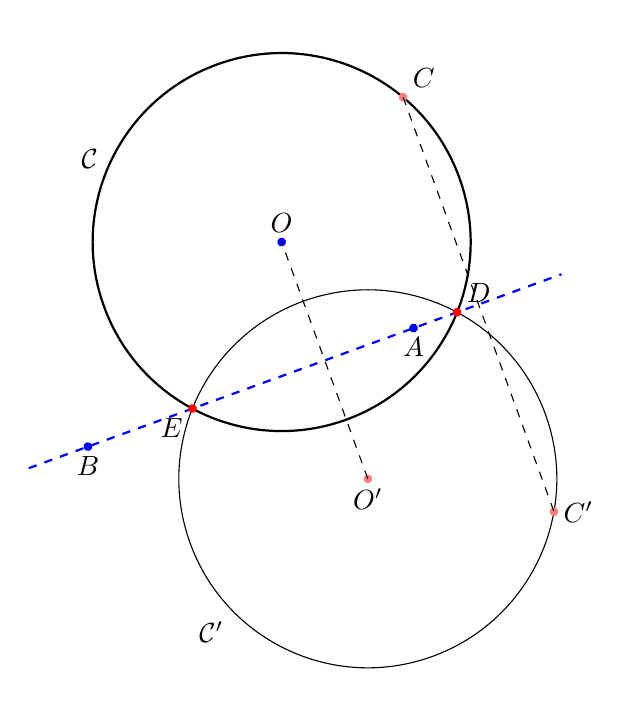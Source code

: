 \begin{tikzpicture}[scale=0.4]


\begin{scope}[rotate=-70]

       \draw (4,0) circle (6);
       \draw[thick] (-4,0) circle (6); 
       \fill[red!50] (4,0) circle (4pt);
       \fill[blue] (-4,0) circle (4pt);
       \draw[dashed] (4,0)--(-4,0);
   % a la main

       \coordinate (B) at (0,4.47);
       \coordinate (BB) at (0,-4.47);


      \draw[dashed, thick,  blue] (0,-10)--(0,8);


       \coordinate (A) at (0,3);
       \coordinate (AA) at (0,-8);
       \fill[blue] (A) circle (4pt);
       \fill[blue] (AA) circle (4pt);
       \node at  (A) [below] {$A$}; 
       \node at (AA) [below] {$B$}; 

       \coordinate (C) at ($(-4,0)+(120:6)$);
       \coordinate (CC) at ($(4,0)+(60:6)$);
       \fill[red!50] (C) circle (4pt);
      \fill[red!50] (CC) circle (4pt);
      \node at  (C) [above right] {$C$}; 
      \node at (CC) [right] {$C'$};   
      \draw[dashed] (C)--(CC);    

    %   \fill[red] (2,1.5) circle (4pt);

       \node at (-4,0) [above] {$O$}; 
       \node at  (B) [above right] {$D$}; 
       \node at (BB) [below left] {$E$}; 
       \node at (4,0) [below] {$O'$}; 
     %  \node at (2,1.5) [below] {$I$}; 
      \fill[red] (B) circle (4pt);
      \fill[red] (BB) circle (4pt);
  \node[above left] at (-150:9) {$\mathcal{C}$};
  \node[below left] at (-40:8.5) {$\mathcal{C}'$};

\end{scope}
\end{tikzpicture}
